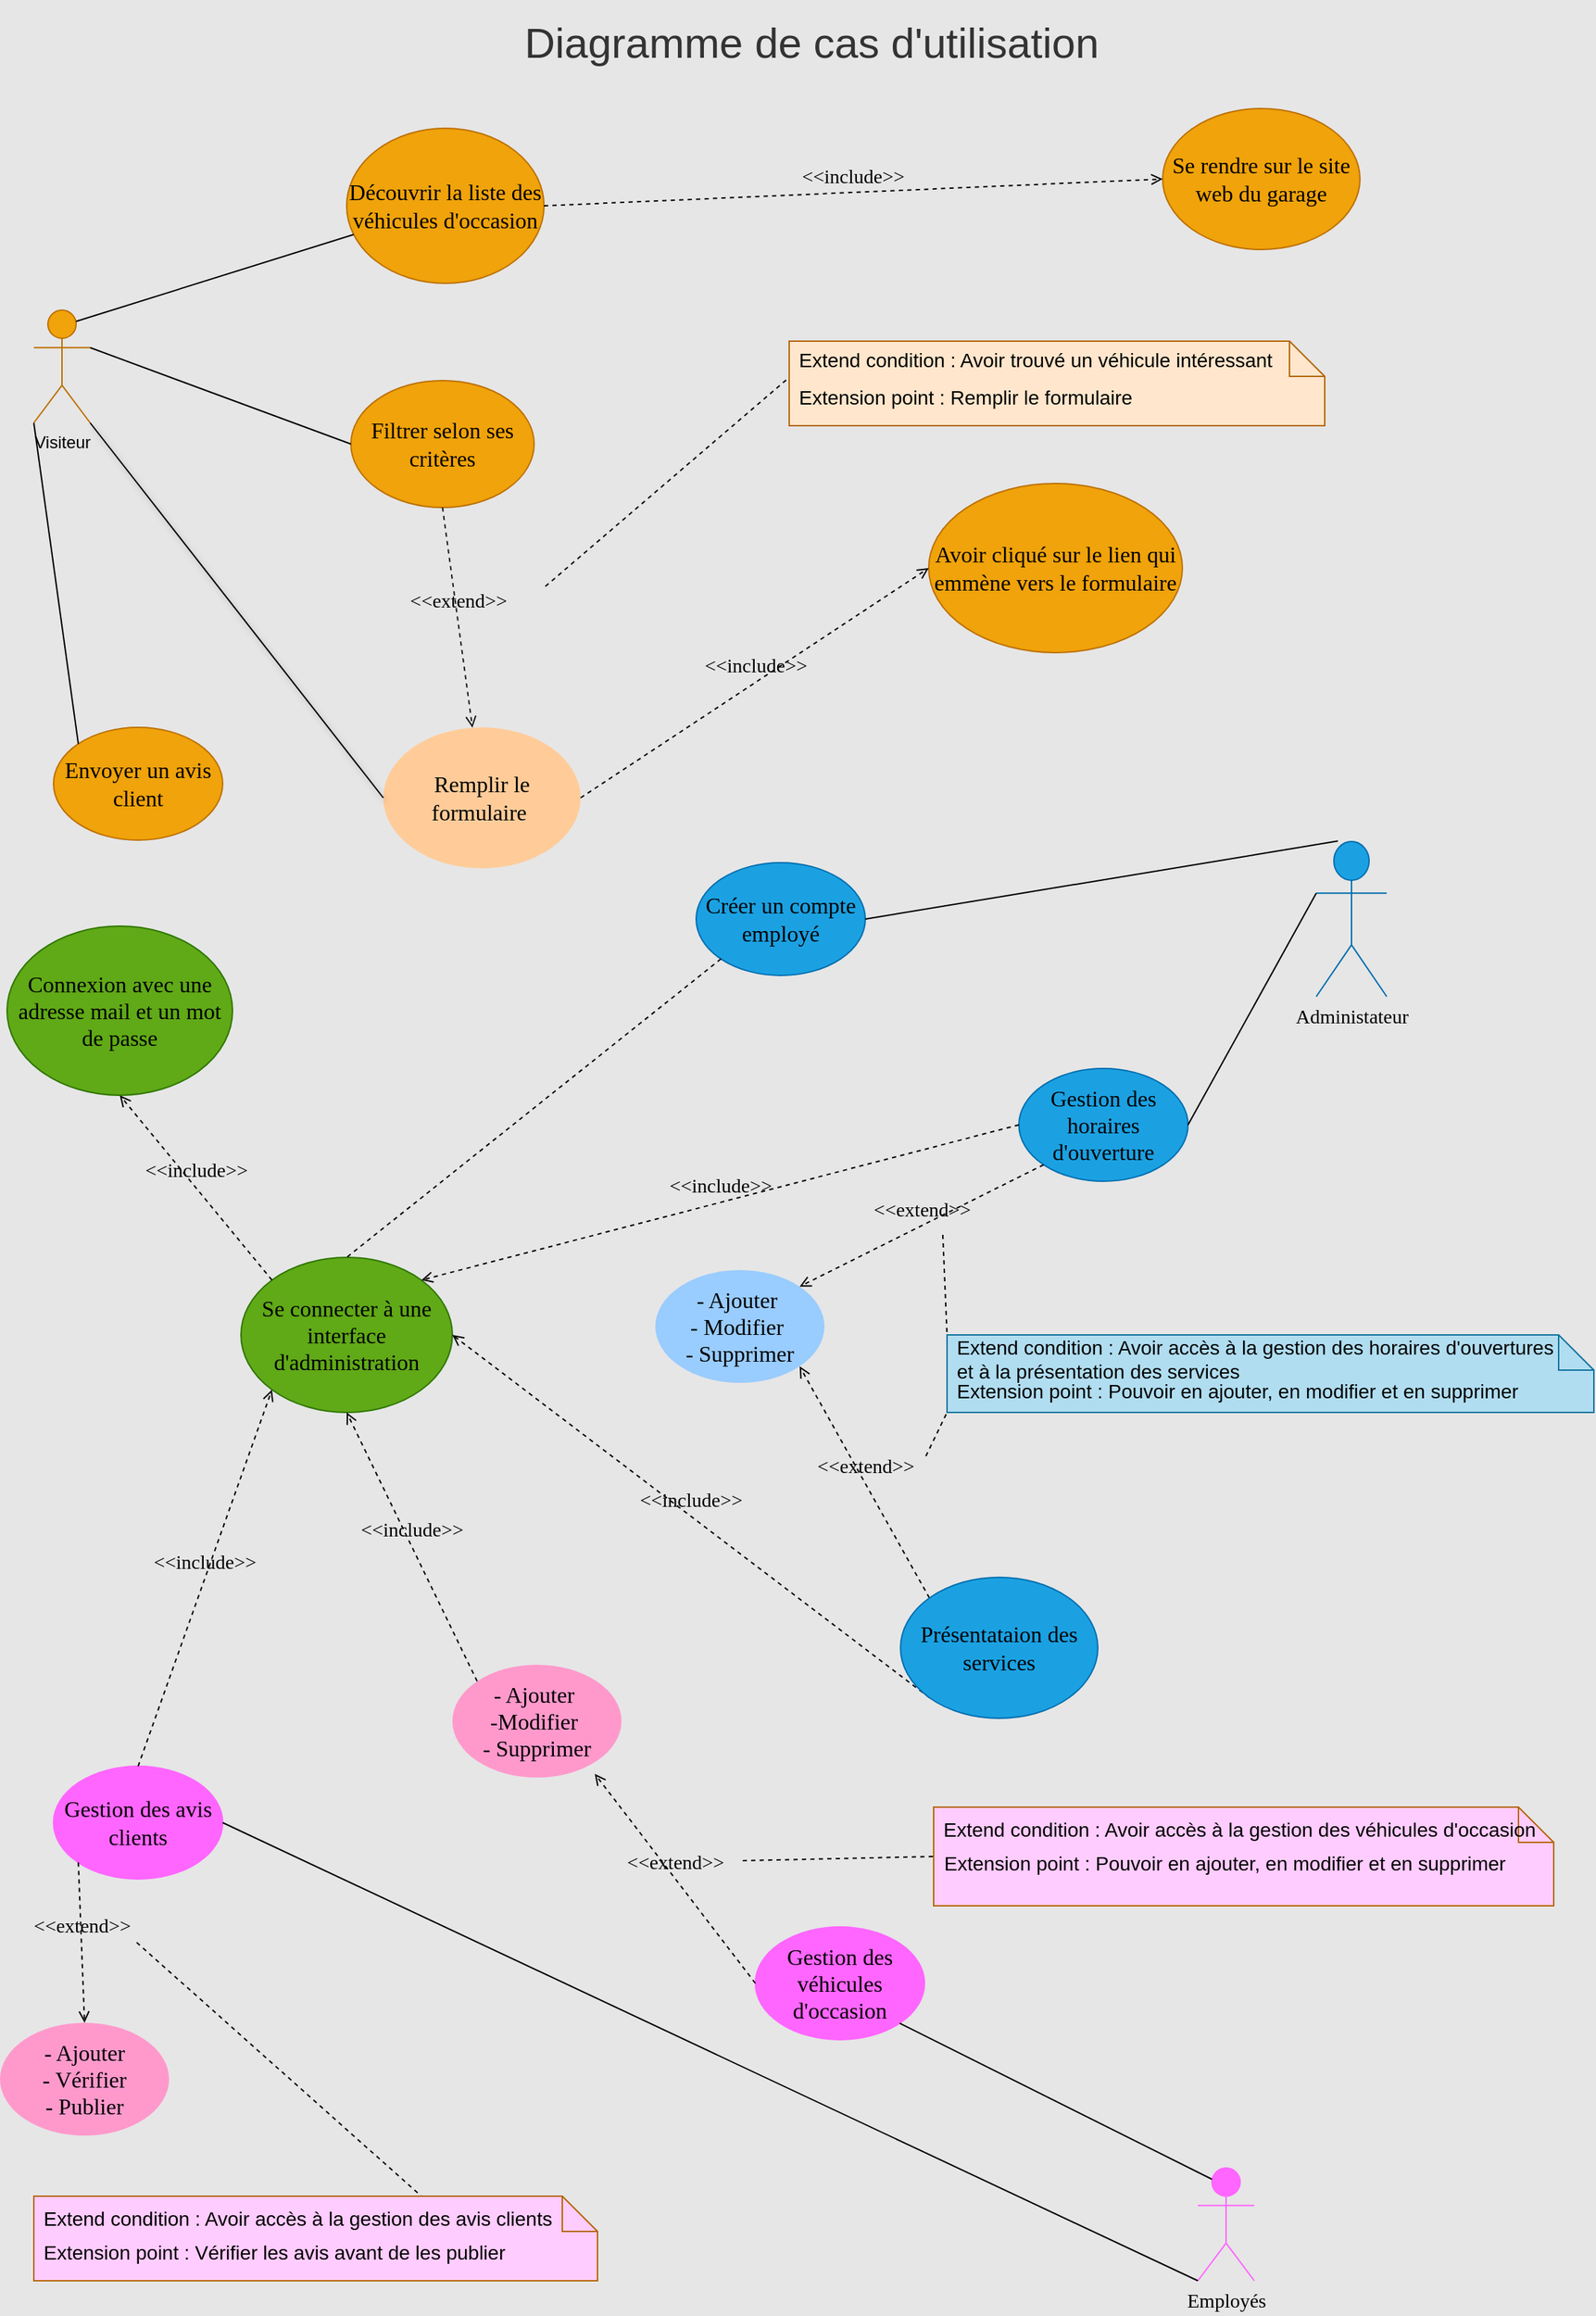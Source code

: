 <mxfile>
    <diagram id="YJUcTYqen7Jrd-R3CdqB" name="Page-1">
        <mxGraphModel dx="2574" dy="779" grid="0" gridSize="10" guides="1" tooltips="1" connect="1" arrows="1" fold="1" page="1" pageScale="1" pageWidth="1169" pageHeight="827" background="#E6E6E6" math="0" shadow="0">
            <root>
                <mxCell id="0"/>
                <mxCell id="1" parent="0"/>
                <mxCell id="2" value="Visiteur" style="shape=umlActor;verticalLabelPosition=bottom;verticalAlign=top;html=1;fillColor=#f0a30a;fontColor=#000000;strokeColor=#BD7000;" parent="1" vertex="1">
                    <mxGeometry x="-1120" y="220" width="40" height="80" as="geometry"/>
                </mxCell>
                <mxCell id="6" value="&lt;font style=&quot;font-size: 16px;&quot;&gt;Découvrir la liste des véhicules d'occasion&lt;/font&gt;" style="ellipse;whiteSpace=wrap;html=1;fontFamily=Tahoma;fontSize=16;fillColor=#f0a30a;fontColor=#000000;strokeColor=#BD7000;" parent="1" vertex="1">
                    <mxGeometry x="-898" y="91" width="140" height="110" as="geometry"/>
                </mxCell>
                <mxCell id="7" value="" style="endArrow=none;html=1;fontFamily=Tahoma;fontSize=14;exitX=0.75;exitY=0.1;exitDx=0;exitDy=0;exitPerimeter=0;fontColor=#000000;labelBackgroundColor=#000000;strokeColor=#000000;" parent="1" source="2" target="6" edge="1">
                    <mxGeometry width="50" height="50" relative="1" as="geometry">
                        <mxPoint x="-1100" y="260" as="sourcePoint"/>
                        <mxPoint x="-1050" y="210" as="targetPoint"/>
                    </mxGeometry>
                </mxCell>
                <mxCell id="8" value="Se rendre sur le site web du garage" style="ellipse;whiteSpace=wrap;html=1;fontFamily=Tahoma;fontSize=16;fillColor=#f0a30a;fontColor=#000000;strokeColor=#BD7000;" parent="1" vertex="1">
                    <mxGeometry x="-319" y="77" width="140" height="100" as="geometry"/>
                </mxCell>
                <mxCell id="10" value="&amp;lt;&amp;lt;include&amp;gt;&amp;gt;" style="html=1;verticalAlign=bottom;labelBackgroundColor=none;endArrow=open;endFill=0;dashed=1;fontFamily=Tahoma;fontSize=14;entryX=0;entryY=0.5;entryDx=0;entryDy=0;exitX=1;exitY=0.5;exitDx=0;exitDy=0;fontColor=#000000;strokeColor=#000000;" parent="1" source="6" target="8" edge="1">
                    <mxGeometry width="160" relative="1" as="geometry">
                        <mxPoint x="-810" y="180" as="sourcePoint"/>
                        <mxPoint x="-710" y="184.5" as="targetPoint"/>
                    </mxGeometry>
                </mxCell>
                <mxCell id="11" value="Filtrer selon ses critères" style="ellipse;whiteSpace=wrap;html=1;fontFamily=Tahoma;fontSize=16;fillColor=#f0a30a;fontColor=#000000;strokeColor=#BD7000;" parent="1" vertex="1">
                    <mxGeometry x="-895" y="270" width="130" height="90" as="geometry"/>
                </mxCell>
                <mxCell id="12" value="" style="endArrow=none;html=1;fontFamily=Tahoma;fontSize=14;entryX=0;entryY=0.5;entryDx=0;entryDy=0;exitX=1;exitY=0.333;exitDx=0;exitDy=0;exitPerimeter=0;fontColor=#FFFFFF;strokeColor=#000000;" parent="1" source="2" target="11" edge="1">
                    <mxGeometry width="50" height="50" relative="1" as="geometry">
                        <mxPoint x="-1100" y="280" as="sourcePoint"/>
                        <mxPoint x="-1000" y="340" as="targetPoint"/>
                    </mxGeometry>
                </mxCell>
                <mxCell id="13" value="Remplir le formulaire&amp;nbsp;" style="ellipse;whiteSpace=wrap;html=1;fontFamily=Tahoma;fontSize=16;fillColor=#FFCC99;fontColor=#000000;strokeColor=none;" parent="1" vertex="1">
                    <mxGeometry x="-872" y="516" width="140" height="100" as="geometry"/>
                </mxCell>
                <mxCell id="14" value="" style="endArrow=none;html=1;fontFamily=Tahoma;fontSize=14;entryX=0;entryY=0.5;entryDx=0;entryDy=0;exitX=1;exitY=1;exitDx=0;exitDy=0;exitPerimeter=0;fontColor=#FFFFFF;shadow=1;strokeColor=#000000;" parent="1" source="2" target="13" edge="1">
                    <mxGeometry width="50" height="50" relative="1" as="geometry">
                        <mxPoint x="-1100" y="300" as="sourcePoint"/>
                        <mxPoint x="-1030" y="365" as="targetPoint"/>
                    </mxGeometry>
                </mxCell>
                <mxCell id="15" value="&amp;lt;&amp;lt;extend&amp;gt;&amp;gt;" style="html=1;verticalAlign=bottom;labelBackgroundColor=none;endArrow=open;endFill=0;dashed=1;fontFamily=Tahoma;fontSize=14;exitX=0.5;exitY=1;exitDx=0;exitDy=0;fontColor=#000000;strokeColor=#1A1A1A;" parent="1" source="11" target="13" edge="1">
                    <mxGeometry width="160" relative="1" as="geometry">
                        <mxPoint x="-820" y="340" as="sourcePoint"/>
                        <mxPoint x="-660" y="340" as="targetPoint"/>
                    </mxGeometry>
                </mxCell>
                <mxCell id="16" value="Avoir cliqué sur le lien qui emmène vers le formulaire" style="ellipse;whiteSpace=wrap;html=1;fontFamily=Tahoma;fontSize=16;fillColor=#f0a30a;fontColor=#000000;strokeColor=#BD7000;" parent="1" vertex="1">
                    <mxGeometry x="-485" y="343" width="180" height="120" as="geometry"/>
                </mxCell>
                <mxCell id="17" value="&amp;lt;&amp;lt;include&amp;gt;&amp;gt;" style="html=1;verticalAlign=bottom;labelBackgroundColor=none;endArrow=open;endFill=0;dashed=1;fontFamily=Tahoma;fontSize=14;exitX=1;exitY=0.5;exitDx=0;exitDy=0;entryX=0;entryY=0.5;entryDx=0;entryDy=0;fontColor=#000000;strokeColor=#000000;" parent="1" source="13" target="16" edge="1">
                    <mxGeometry width="160" relative="1" as="geometry">
                        <mxPoint x="-770" y="429.5" as="sourcePoint"/>
                        <mxPoint x="-660" y="430" as="targetPoint"/>
                    </mxGeometry>
                </mxCell>
                <mxCell id="21" value="" style="endArrow=none;dashed=1;html=1;fontFamily=Tahoma;fontSize=14;entryX=0;entryY=0.429;entryDx=0;entryDy=0;entryPerimeter=0;fontColor=#FFFFFF;strokeColor=#000000;" parent="1" target="70" edge="1">
                    <mxGeometry width="50" height="50" relative="1" as="geometry">
                        <mxPoint x="-757" y="416" as="sourcePoint"/>
                        <mxPoint x="-630" y="400" as="targetPoint"/>
                    </mxGeometry>
                </mxCell>
                <mxCell id="22" value="Envoyer un avis client" style="ellipse;whiteSpace=wrap;html=1;fontFamily=Tahoma;fontSize=16;fillColor=#f0a30a;fontColor=#000000;strokeColor=#BD7000;" parent="1" vertex="1">
                    <mxGeometry x="-1106" y="516" width="120" height="80" as="geometry"/>
                </mxCell>
                <mxCell id="23" value="" style="endArrow=none;html=1;fontFamily=Tahoma;fontSize=14;exitX=0;exitY=0;exitDx=0;exitDy=0;entryX=0;entryY=1;entryDx=0;entryDy=0;entryPerimeter=0;labelBackgroundColor=#FFFFFF;strokeColor=#000000;" parent="1" source="22" target="2" edge="1">
                    <mxGeometry width="50" height="50" relative="1" as="geometry">
                        <mxPoint x="-770" y="540" as="sourcePoint"/>
                        <mxPoint x="-1120" y="330" as="targetPoint"/>
                    </mxGeometry>
                </mxCell>
                <mxCell id="30" value="Administateur" style="shape=umlActor;verticalLabelPosition=bottom;verticalAlign=top;html=1;strokeColor=#006EAF;fontFamily=Tahoma;fontSize=14;fontColor=#000000;fillColor=#1ba1e2;" parent="1" vertex="1">
                    <mxGeometry x="-210" y="597" width="50" height="110" as="geometry"/>
                </mxCell>
                <mxCell id="31" value="Créer un compte employé" style="ellipse;whiteSpace=wrap;html=1;strokeColor=#006EAF;fontFamily=Tahoma;fontSize=16;fontColor=#000000;fillColor=#1ba1e2;" parent="1" vertex="1">
                    <mxGeometry x="-650" y="612" width="120" height="80" as="geometry"/>
                </mxCell>
                <mxCell id="32" value="" style="endArrow=none;html=1;fontFamily=Tahoma;fontSize=14;fontColor=#080808;entryX=0.307;entryY=-0.003;entryDx=0;entryDy=0;entryPerimeter=0;exitX=1;exitY=0.5;exitDx=0;exitDy=0;strokeColor=#000000;" parent="1" source="31" target="30" edge="1">
                    <mxGeometry width="50" height="50" relative="1" as="geometry">
                        <mxPoint x="880" y="390" as="sourcePoint"/>
                        <mxPoint x="930" y="340" as="targetPoint"/>
                    </mxGeometry>
                </mxCell>
                <mxCell id="33" value="Se connecter à une interface d'administration" style="ellipse;whiteSpace=wrap;html=1;strokeColor=#2D7600;fontFamily=Tahoma;fontSize=16;fontColor=#000000;fillColor=#60a917;" parent="1" vertex="1">
                    <mxGeometry x="-973" y="892" width="150" height="110" as="geometry"/>
                </mxCell>
                <mxCell id="37" value="Gestion des horaires d'ouverture" style="ellipse;whiteSpace=wrap;html=1;strokeColor=#006EAF;fontFamily=Tahoma;fontSize=16;fontColor=#000000;fillColor=#1ba1e2;" parent="1" vertex="1">
                    <mxGeometry x="-421" y="758" width="120" height="80" as="geometry"/>
                </mxCell>
                <mxCell id="38" value="" style="endArrow=none;html=1;fontFamily=Tahoma;fontSize=14;fontColor=#f6eeee;exitX=1;exitY=0.5;exitDx=0;exitDy=0;strokeColor=#000000;entryX=0;entryY=0.333;entryDx=0;entryDy=0;entryPerimeter=0;" parent="1" source="37" target="30" edge="1">
                    <mxGeometry width="50" height="50" relative="1" as="geometry">
                        <mxPoint x="900" y="540" as="sourcePoint"/>
                        <mxPoint x="1060" y="290" as="targetPoint"/>
                    </mxGeometry>
                </mxCell>
                <mxCell id="39" value="- Ajouter&amp;nbsp;&lt;br style=&quot;font-size: 16px;&quot;&gt;- Modifier&amp;nbsp;&lt;br style=&quot;font-size: 16px;&quot;&gt;- Supprimer" style="ellipse;whiteSpace=wrap;html=1;strokeColor=none;fontFamily=Tahoma;fontSize=16;fontColor=#000000;fillColor=#99CCFF;" parent="1" vertex="1">
                    <mxGeometry x="-679" y="901" width="120" height="80" as="geometry"/>
                </mxCell>
                <mxCell id="40" value="&amp;lt;&amp;lt;extend&amp;gt;&amp;gt;" style="html=1;verticalAlign=bottom;labelBackgroundColor=none;endArrow=open;endFill=0;dashed=1;fontFamily=Tahoma;fontSize=14;fontColor=#000000;exitX=0;exitY=1;exitDx=0;exitDy=0;entryX=1;entryY=0;entryDx=0;entryDy=0;strokeColor=#000000;" parent="1" source="37" target="39" edge="1">
                    <mxGeometry width="160" relative="1" as="geometry">
                        <mxPoint x="790" y="420" as="sourcePoint"/>
                        <mxPoint x="950" y="420" as="targetPoint"/>
                    </mxGeometry>
                </mxCell>
                <mxCell id="41" value="&amp;lt;&amp;lt;extend&amp;gt;&amp;gt;" style="html=1;verticalAlign=bottom;labelBackgroundColor=none;endArrow=open;endFill=0;dashed=1;fontFamily=Tahoma;fontSize=14;fontColor=#000000;exitX=0;exitY=0;exitDx=0;exitDy=0;entryX=1;entryY=1;entryDx=0;entryDy=0;strokeColor=#000000;" parent="1" source="35" target="39" edge="1">
                    <mxGeometry width="160" relative="1" as="geometry">
                        <mxPoint x="790" y="420" as="sourcePoint"/>
                        <mxPoint x="950" y="420" as="targetPoint"/>
                    </mxGeometry>
                </mxCell>
                <mxCell id="42" value="Employés" style="shape=umlActor;verticalLabelPosition=bottom;verticalAlign=top;html=1;strokeColor=#FF66FF;fontFamily=Tahoma;fontSize=14;fontColor=#000000;fillColor=#FF66FF;" parent="1" vertex="1">
                    <mxGeometry x="-294" y="1538" width="40" height="80" as="geometry"/>
                </mxCell>
                <mxCell id="45" value="Gestion des véhicules d'occasion" style="ellipse;whiteSpace=wrap;html=1;strokeColor=#FF66FF;fontFamily=Tahoma;fontSize=16;fontColor=#000000;fillColor=#FF66FF;" parent="1" vertex="1">
                    <mxGeometry x="-608" y="1367" width="120" height="80" as="geometry"/>
                </mxCell>
                <mxCell id="46" value="" style="endArrow=none;html=1;fontFamily=Tahoma;fontSize=14;fontColor=#f6eeee;entryX=0.25;entryY=0.1;entryDx=0;entryDy=0;entryPerimeter=0;strokeColor=#000000;exitX=1;exitY=1;exitDx=0;exitDy=0;" parent="1" source="45" target="42" edge="1">
                    <mxGeometry width="50" height="50" relative="1" as="geometry">
                        <mxPoint x="120" y="680" as="sourcePoint"/>
                        <mxPoint x="870" y="860" as="targetPoint"/>
                    </mxGeometry>
                </mxCell>
                <mxCell id="47" value="- Ajouter&amp;nbsp;&lt;br style=&quot;font-size: 16px;&quot;&gt;-Modifier&amp;nbsp;&lt;br style=&quot;font-size: 16px;&quot;&gt;- Supprimer" style="ellipse;whiteSpace=wrap;html=1;strokeColor=none;fontFamily=Tahoma;fontSize=16;fontColor=#000000;fillColor=#FF99CC;" parent="1" vertex="1">
                    <mxGeometry x="-823" y="1181" width="120" height="80" as="geometry"/>
                </mxCell>
                <mxCell id="48" value="&amp;lt;&amp;lt;extend&amp;gt;&amp;gt;" style="html=1;verticalAlign=bottom;labelBackgroundColor=none;endArrow=open;endFill=0;dashed=1;fontFamily=Tahoma;fontSize=14;fontColor=#000000;exitX=0;exitY=0.5;exitDx=0;exitDy=0;entryX=0.842;entryY=0.967;entryDx=0;entryDy=0;entryPerimeter=0;strokeColor=#000000;" parent="1" source="45" target="47" edge="1">
                    <mxGeometry width="160" relative="1" as="geometry">
                        <mxPoint x="770" y="870" as="sourcePoint"/>
                        <mxPoint x="930" y="870" as="targetPoint"/>
                    </mxGeometry>
                </mxCell>
                <mxCell id="49" value="Gestion des avis clients" style="ellipse;whiteSpace=wrap;html=1;strokeColor=#FF66FF;fontFamily=Tahoma;fontSize=16;fontColor=#000000;fillColor=#FF66FF;" parent="1" vertex="1">
                    <mxGeometry x="-1106" y="1253" width="120" height="80" as="geometry"/>
                </mxCell>
                <mxCell id="50" value="" style="endArrow=none;html=1;fontFamily=Tahoma;fontSize=14;fontColor=#f6eeee;exitX=1;exitY=0.5;exitDx=0;exitDy=0;entryX=0;entryY=1;entryDx=0;entryDy=0;entryPerimeter=0;strokeColor=#000000;" parent="1" source="49" target="42" edge="1">
                    <mxGeometry width="50" height="50" relative="1" as="geometry">
                        <mxPoint x="820" y="880" as="sourcePoint"/>
                        <mxPoint x="870" y="830" as="targetPoint"/>
                    </mxGeometry>
                </mxCell>
                <mxCell id="51" value="- Ajouter&lt;br style=&quot;font-size: 16px;&quot;&gt;- Vérifier&lt;br style=&quot;font-size: 16px;&quot;&gt;- Publier" style="ellipse;whiteSpace=wrap;html=1;strokeColor=none;fontFamily=Tahoma;fontSize=16;fontColor=#000000;fillColor=#FF99CC;" parent="1" vertex="1">
                    <mxGeometry x="-1144" y="1435" width="120" height="80" as="geometry"/>
                </mxCell>
                <mxCell id="52" value="&amp;lt;&amp;lt;extend&amp;gt;&amp;gt;" style="html=1;verticalAlign=bottom;labelBackgroundColor=none;endArrow=open;endFill=0;dashed=1;fontFamily=Tahoma;fontSize=14;fontColor=#000000;entryX=0.5;entryY=0;entryDx=0;entryDy=0;exitX=0;exitY=1;exitDx=0;exitDy=0;strokeColor=#000000;" parent="1" source="49" target="51" edge="1">
                    <mxGeometry width="160" relative="1" as="geometry">
                        <mxPoint x="730" y="1220" as="sourcePoint"/>
                        <mxPoint x="930" y="1040" as="targetPoint"/>
                    </mxGeometry>
                </mxCell>
                <mxCell id="53" value="&amp;lt;&amp;lt;include&amp;gt;&amp;gt;" style="html=1;verticalAlign=bottom;labelBackgroundColor=none;endArrow=open;endFill=0;dashed=1;fontFamily=Tahoma;fontSize=14;fontColor=#000000;entryX=0.5;entryY=1;entryDx=0;entryDy=0;strokeColor=#000000;exitX=0;exitY=0;exitDx=0;exitDy=0;" parent="1" source="47" target="33" edge="1">
                    <mxGeometry width="160" relative="1" as="geometry">
                        <mxPoint x="-170" y="600" as="sourcePoint"/>
                        <mxPoint x="490" y="840" as="targetPoint"/>
                    </mxGeometry>
                </mxCell>
                <mxCell id="54" value="&amp;lt;&amp;lt;include&amp;gt;&amp;gt;" style="html=1;verticalAlign=bottom;labelBackgroundColor=none;endArrow=open;endFill=0;dashed=1;fontFamily=Tahoma;fontSize=14;fontColor=#000000;exitX=0.5;exitY=0;exitDx=0;exitDy=0;entryX=0;entryY=1;entryDx=0;entryDy=0;strokeColor=#000000;" parent="1" source="49" target="33" edge="1">
                    <mxGeometry width="160" relative="1" as="geometry">
                        <mxPoint x="330" y="840" as="sourcePoint"/>
                        <mxPoint x="490" y="840" as="targetPoint"/>
                    </mxGeometry>
                </mxCell>
                <mxCell id="56" value="&amp;lt;&amp;lt;include&amp;gt;&amp;gt;" style="html=1;verticalAlign=bottom;labelBackgroundColor=none;endArrow=open;endFill=0;dashed=1;fontFamily=Tahoma;fontSize=14;fontColor=#000000;exitX=0;exitY=1;exitDx=0;exitDy=0;entryX=1;entryY=0.5;entryDx=0;entryDy=0;strokeColor=#000000;" parent="1" source="35" target="33" edge="1">
                    <mxGeometry width="160" relative="1" as="geometry">
                        <mxPoint x="430" y="440" as="sourcePoint"/>
                        <mxPoint x="590" y="440" as="targetPoint"/>
                    </mxGeometry>
                </mxCell>
                <mxCell id="57" value="&amp;lt;&amp;lt;include&amp;gt;&amp;gt;" style="html=1;verticalAlign=bottom;labelBackgroundColor=none;endArrow=open;endFill=0;dashed=1;fontFamily=Tahoma;fontSize=14;fontColor=#000000;exitX=0;exitY=0.5;exitDx=0;exitDy=0;entryX=1;entryY=0;entryDx=0;entryDy=0;strokeColor=#000000;" parent="1" source="37" target="33" edge="1">
                    <mxGeometry width="160" relative="1" as="geometry">
                        <mxPoint x="430" y="440" as="sourcePoint"/>
                        <mxPoint x="590" y="440" as="targetPoint"/>
                    </mxGeometry>
                </mxCell>
                <mxCell id="59" value="&amp;lt;&amp;lt;include&amp;gt;&amp;gt;" style="html=1;verticalAlign=bottom;labelBackgroundColor=none;endArrow=open;endFill=0;dashed=1;fontFamily=Tahoma;fontSize=14;fontColor=#000000;exitX=0;exitY=0;exitDx=0;exitDy=0;strokeColor=#000000;entryX=0.5;entryY=1;entryDx=0;entryDy=0;" parent="1" source="33" target="58" edge="1">
                    <mxGeometry width="160" relative="1" as="geometry">
                        <mxPoint x="100" y="410" as="sourcePoint"/>
                        <mxPoint x="-1053" y="804" as="targetPoint"/>
                    </mxGeometry>
                </mxCell>
                <mxCell id="65" value="" style="endArrow=none;dashed=1;html=1;fontFamily=Tahoma;fontSize=14;fontColor=#000000;entryX=0.75;entryY=0;entryDx=0;entryDy=0;strokeColor=#000000;" parent="1" target="78" edge="1">
                    <mxGeometry width="50" height="50" relative="1" as="geometry">
                        <mxPoint x="-1047" y="1378" as="sourcePoint"/>
                        <mxPoint x="360" y="1432.5" as="targetPoint"/>
                    </mxGeometry>
                </mxCell>
                <mxCell id="66" value="" style="endArrow=none;dashed=1;html=1;fontFamily=Tahoma;fontSize=14;fontColor=#000000;strokeColor=#000000;entryX=0;entryY=0.5;entryDx=0;entryDy=0;entryPerimeter=0;" parent="1" target="74" edge="1">
                    <mxGeometry width="50" height="50" relative="1" as="geometry">
                        <mxPoint x="-617" y="1320" as="sourcePoint"/>
                        <mxPoint x="80" y="500" as="targetPoint"/>
                    </mxGeometry>
                </mxCell>
                <mxCell id="68" value="" style="endArrow=none;dashed=1;html=1;fontFamily=Tahoma;fontSize=14;fontColor=#000000;entryX=0;entryY=0;entryDx=0;entryDy=0;strokeColor=#000000;" parent="1" target="88" edge="1">
                    <mxGeometry width="50" height="50" relative="1" as="geometry">
                        <mxPoint x="-475" y="876" as="sourcePoint"/>
                        <mxPoint x="819.306" y="356" as="targetPoint"/>
                    </mxGeometry>
                </mxCell>
                <mxCell id="69" value="" style="endArrow=none;dashed=1;html=1;fontFamily=Tahoma;fontSize=14;fontColor=#000000;entryX=0;entryY=1;entryDx=0;entryDy=0;entryPerimeter=0;strokeColor=#000000;startArrow=none;" parent="1" target="87" edge="1">
                    <mxGeometry width="50" height="50" relative="1" as="geometry">
                        <mxPoint x="-487" y="1033" as="sourcePoint"/>
                        <mxPoint x="765" y="520" as="targetPoint"/>
                    </mxGeometry>
                </mxCell>
                <mxCell id="70" value="Extension point : Remplir le formulaire" style="shape=note2;boundedLbl=1;whiteSpace=wrap;html=1;size=25;verticalAlign=top;align=left;spacingLeft=5;fillColor=#FFE6CC;strokeColor=#b46504;fontColor=#000000;fontSize=14;" parent="1" vertex="1">
                    <mxGeometry x="-584" y="242" width="380" height="60" as="geometry"/>
                </mxCell>
                <mxCell id="71" value="Extend condition : Avoir trouvé un véhicule intéressant" style="resizeWidth=1;part=1;strokeColor=none;fillColor=none;align=left;spacingLeft=5;fontColor=#000000;fontSize=14;" parent="70" vertex="1">
                    <mxGeometry width="327.222" height="25" relative="1" as="geometry"/>
                </mxCell>
                <mxCell id="74" value="Extension point : Pouvoir en ajouter, en modifier et en supprimer" style="shape=note2;boundedLbl=1;whiteSpace=wrap;html=1;size=25;verticalAlign=top;align=left;spacingLeft=5;fillColor=#FFCCFF;strokeColor=#b46504;fontColor=#000000;fontSize=14;" parent="1" vertex="1">
                    <mxGeometry x="-481.5" y="1282" width="440" height="70" as="geometry"/>
                </mxCell>
                <mxCell id="75" value="Extend condition : Avoir accès à la gestion des véhicules d'occasion" style="resizeWidth=1;part=1;strokeColor=none;fillColor=none;align=left;spacingLeft=5;fontColor=#000000;fontSize=14;" parent="74" vertex="1">
                    <mxGeometry width="403.333" height="30" relative="1" as="geometry"/>
                </mxCell>
                <mxCell id="77" value="Extension point : Vérifier les avis avant de les publier" style="shape=note2;boundedLbl=1;whiteSpace=wrap;html=1;size=25;verticalAlign=top;align=left;spacingLeft=5;fillColor=#FFCCFF;strokeColor=#b46504;fontColor=#000000;fontSize=14;" parent="1" vertex="1">
                    <mxGeometry x="-1120" y="1558" width="400" height="60" as="geometry"/>
                </mxCell>
                <mxCell id="78" value="Extend condition : Avoir accès à la gestion des avis clients" style="resizeWidth=1;part=1;strokeColor=none;fillColor=none;align=left;spacingLeft=5;fontColor=#000000;fontSize=14;" parent="77" vertex="1">
                    <mxGeometry width="366.667" height="30" relative="1" as="geometry"/>
                </mxCell>
                <mxCell id="79" value="&lt;span style=&quot;color: rgb(51, 51, 51);&quot;&gt;&lt;font style=&quot;font-size: 30px;&quot;&gt;Diagramme de cas d'utilisation&lt;/font&gt;&lt;/span&gt;" style="rounded=0;whiteSpace=wrap;html=1;fillColor=none;strokeColor=none;fontSize=20;" parent="1" vertex="1">
                    <mxGeometry x="-878" width="620" height="60" as="geometry"/>
                </mxCell>
                <mxCell id="35" value="Présentataion des services" style="ellipse;whiteSpace=wrap;html=1;strokeColor=#006EAF;fontFamily=Tahoma;fontSize=16;fontColor=#000000;fillColor=#1ba1e2;" parent="1" vertex="1">
                    <mxGeometry x="-505" y="1119" width="140" height="100" as="geometry"/>
                </mxCell>
                <mxCell id="90" value="" style="html=1;verticalAlign=bottom;labelBackgroundColor=none;endArrow=none;endFill=0;dashed=1;fontFamily=Tahoma;fontSize=14;fontColor=#000000;exitX=0;exitY=1;exitDx=0;exitDy=0;entryX=0.5;entryY=0;entryDx=0;entryDy=0;strokeColor=#000000;" parent="1" source="31" target="33" edge="1">
                    <mxGeometry width="160" relative="1" as="geometry">
                        <mxPoint x="410" y="110" as="sourcePoint"/>
                        <mxPoint x="-528.65" y="1207.7" as="targetPoint"/>
                    </mxGeometry>
                </mxCell>
                <mxCell id="58" value="Connexion avec une adresse mail et un mot de passe" style="ellipse;whiteSpace=wrap;html=1;strokeColor=#2D7600;fontFamily=Tahoma;fontSize=16;fontColor=#000000;fillColor=#60a917;" parent="1" vertex="1">
                    <mxGeometry x="-1139" y="657" width="160" height="120" as="geometry"/>
                </mxCell>
                <mxCell id="87" value="Extension point : Pouvoir en ajouter, en modifier et en supprimer" style="shape=note2;boundedLbl=1;whiteSpace=wrap;html=1;size=25;verticalAlign=top;align=left;spacingLeft=5;fillColor=#b1ddf0;strokeColor=#10739e;fontSize=14;fontColor=#000000;" parent="1" vertex="1">
                    <mxGeometry x="-472" y="947" width="459" height="55" as="geometry"/>
                </mxCell>
                <mxCell id="88" value="Extend condition : Avoir accès à la gestion des horaires d'ouvertures &#10;et à la présentation des services&#10;" style="resizeWidth=1;part=1;strokeColor=none;fillColor=none;align=left;spacingLeft=5;fontColor=#000000;fontSize=14;" parent="87" vertex="1">
                    <mxGeometry width="420.754" height="50" relative="1" as="geometry"/>
                </mxCell>
            </root>
        </mxGraphModel>
    </diagram>
</mxfile>